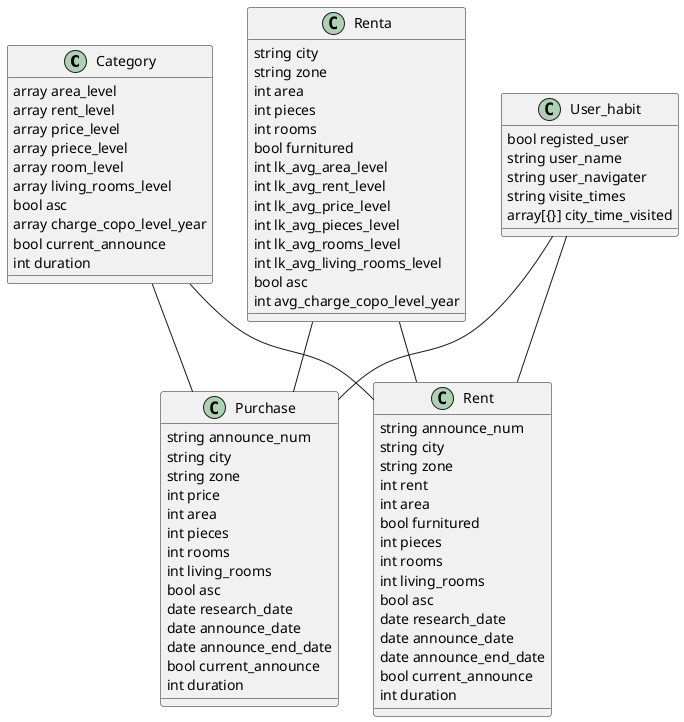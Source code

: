 @startuml
class Category{
    array area_level
    array rent_level
    array price_level
    array priece_level
    array room_level
    array living_rooms_level
    bool asc
    array charge_copo_level_year
    bool current_announce
    int duration
}

class Purchase{
    string announce_num
    string city
    string zone
    int price
    int area
    int pieces
    int rooms
    int living_rooms
    bool asc
    date research_date
    date announce_date
    date announce_end_date
    bool current_announce
    int duration
}

class Rent{
    string announce_num
    string city
    string zone
    int rent 
    int area
    bool furnitured
    int pieces
    int rooms
    int living_rooms
    bool asc
    date research_date
    date announce_date
    date announce_end_date
    bool current_announce
    int duration
}

class Renta{
    string city
    string zone
    int area
    int pieces
    int rooms
    bool furnitured
    int lk_avg_area_level
    int lk_avg_rent_level
    int lk_avg_price_level
    int lk_avg_pieces_level
    int lk_avg_rooms_level
    int lk_avg_living_rooms_level
    bool asc
    int avg_charge_copo_level_year
}

class User_habit{
    bool registed_user
    string user_name
    string user_navigater
    string visite_times
    array[{}] city_time_visited
}

Category -- Purchase
Category -- Rent
Renta -- Purchase
Renta -- Rent
User_habit -- Purchase
User_habit -- Rent
@enduml